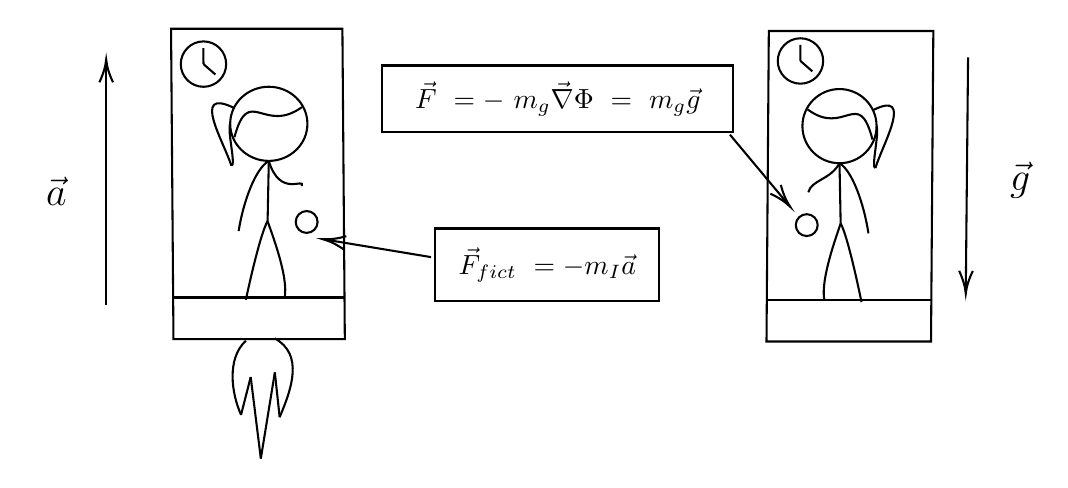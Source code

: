 

\tikzset{every picture/.style={line width=0.75pt}} %set default line width to 0.75pt        

\begin{tikzpicture}[x=0.75pt,y=0.75pt,yscale=-1,xscale=1]
%uncomment if require: \path (0,294.5); %set diagram left start at 0, and has height of 294.5

%Shape: Ellipse [id:dp5247720835968115] 
\draw   (493.42,93.6) .. controls (493.42,83.74) and (501.41,75.74) .. (511.28,75.74) .. controls (521.14,75.74) and (529.14,83.74) .. (529.14,93.6) .. controls (529.14,103.47) and (521.14,111.47) .. (511.28,111.47) .. controls (501.41,111.47) and (493.42,103.47) .. (493.42,93.6) -- cycle ;
%Straight Lines [id:da8134627672975623] 
\draw    (511.28,111.47) -- (511.84,140.49) ;
%Curve Lines [id:da9688542701452454] 
\draw    (511.84,140.49) .. controls (510.72,144.16) and (501.79,167.6) .. (504.02,177.65) ;
%Curve Lines [id:da42282000371090667] 
\draw    (511.84,140.49) .. controls (515.18,146.39) and (520.77,172.81) .. (521.88,178.39) ;
%Curve Lines [id:da2530269422517113] 
\draw    (511.28,111.47) .. controls (517.42,115.13) and (523,130.76) .. (525.23,145.27) ;
%Curve Lines [id:da4520782675840702] 
\draw    (511.28,111.47) .. controls (506.81,119.6) and (497.76,119.45) .. (496.26,125.48) ;
%Curve Lines [id:da3993004957550148] 
\draw    (495.93,85.55) .. controls (513.79,98.95) and (520.49,74.39) .. (527.18,100.06) ;
%Curve Lines [id:da8795957512607879] 
\draw    (527.46,85.89) .. controls (547.56,75.84) and (531.93,102.63) .. (528.58,113.79) ;
%Curve Lines [id:da6952491062370043] 
\draw    (528.58,113.79) .. controls (526.35,113.79) and (530.53,97.29) .. (529.14,93.6) ;
%Shape: Polygon [id:ds5979025111427938] 
\draw   (477.23,47.78) -- (556.49,47.78) -- (555.37,197.37) -- (476.11,197.37) -- cycle ;
%Straight Lines [id:da11423530701251927] 
\draw    (476.11,177.27) -- (555.37,177.27) ;
%Shape: Ellipse [id:dp0294730174322273] 
\draw   (254.92,92.49) .. controls (254.92,82.62) and (246.59,74.63) .. (236.32,74.63) .. controls (226.04,74.63) and (217.71,82.62) .. (217.71,92.49) .. controls (217.71,102.35) and (226.04,110.35) .. (236.32,110.35) .. controls (246.59,110.35) and (254.92,102.35) .. (254.92,92.49) -- cycle ;
%Straight Lines [id:da6747085163283644] 
\draw    (236.32,110.35) -- (235.74,139.37) ;
%Curve Lines [id:da8539342217427686] 
\draw    (235.74,139.37) .. controls (236.9,143.04) and (246.2,166.48) .. (243.88,176.53) ;
%Curve Lines [id:da2528244511267783] 
\draw    (235.74,139.37) .. controls (232.25,145.27) and (226.43,171.69) .. (225.27,177.27) ;
%Curve Lines [id:da9812969421409383] 
\draw    (236.32,110.35) .. controls (229.92,114.02) and (224.11,129.64) .. (221.78,144.16) ;
%Curve Lines [id:da5209902817452925] 
\draw    (236.32,110.35) .. controls (241.76,128.49) and (253.81,117.95) .. (252.3,122.46) ;
%Curve Lines [id:da2279833872834809] 
\draw    (252.31,84.43) .. controls (233.7,97.83) and (226.72,73.27) .. (219.75,98.95) ;
%Curve Lines [id:da6572420705412818] 
\draw    (219.46,84.77) .. controls (198.53,74.72) and (214.81,101.51) .. (218.29,112.68) ;
%Curve Lines [id:da437968359334052] 
\draw    (218.29,112.68) .. controls (220.62,112.68) and (216.26,96.17) .. (217.71,92.49) ;
%Shape: Polygon [id:ds549797097629106] 
\draw   (271.78,46.67) -- (189.22,46.67) -- (190.39,196.25) -- (272.95,196.25) -- cycle ;
%Straight Lines [id:da16999838833780734] 
\draw    (272.95,176.16) -- (190.39,176.16) ;
%Curve Lines [id:da20966345937325803] 
\draw    (225.27,197) .. controls (215.97,205.55) and (218.29,222.3) .. (222.95,232.72) ;
%Curve Lines [id:da11990189580030775] 
\draw    (239.23,195.88) .. controls (253.18,203.69) and (247.36,220.07) .. (241.55,233.83) ;
%Straight Lines [id:da5621928744779998] 
\draw    (241.55,233.83) -- (239.23,212.25) ;
%Straight Lines [id:da4944915696042649] 
\draw    (232.48,253.78) -- (239.23,212.25) ;
%Straight Lines [id:da024279232737980605] 
\draw    (222.95,232.72) -- (227.6,214.48) ;
%Straight Lines [id:da22225061071458807] 
\draw    (232.48,253.78) -- (227.6,214.48) ;
%Straight Lines [id:da9090811913248171] 
\draw [line width=0.75]    (157.97,179.88) -- (157.97,63.55) ;
\draw [shift={(157.97,61.55)}, rotate = 450] [color={rgb, 255:red, 0; green, 0; blue, 0 }  ][line width=0.75]    (10.93,-3.29) .. controls (6.95,-1.4) and (3.31,-0.3) .. (0,0) .. controls (3.31,0.3) and (6.95,1.4) .. (10.93,3.29)   ;
%Straight Lines [id:da9300518916382909] 
\draw [line width=0.75]    (573.23,60.43) -- (572.13,172.3) ;
\draw [shift={(572.12,174.3)}, rotate = 270.56] [color={rgb, 255:red, 0; green, 0; blue, 0 }  ][line width=0.75]    (10.93,-3.29) .. controls (6.95,-1.4) and (3.31,-0.3) .. (0,0) .. controls (3.31,0.3) and (6.95,1.4) .. (10.93,3.29)   ;
%Shape: Ellipse [id:dp5959209877026954] 
\draw   (193.91,63.72) .. controls (193.91,57.68) and (198.81,52.78) .. (204.85,52.78) .. controls (210.89,52.78) and (215.78,57.68) .. (215.78,63.72) .. controls (215.78,69.76) and (210.89,74.65) .. (204.85,74.65) .. controls (198.81,74.65) and (193.91,69.76) .. (193.91,63.72) -- cycle ;
%Straight Lines [id:da5809148230731316] 
\draw    (204.78,55.98) -- (204.85,63.72) ;
%Straight Lines [id:da6549542715820449] 
\draw    (205.62,66.34) ;
%Straight Lines [id:da569085192261527] 
\draw    (204.85,63.72) -- (210.57,68.72) ;
%Shape: Ellipse [id:dp7250739273177036] 
\draw   (481.54,62.21) .. controls (481.54,56.17) and (486.43,51.28) .. (492.47,51.28) .. controls (498.51,51.28) and (503.41,56.17) .. (503.41,62.21) .. controls (503.41,68.25) and (498.51,73.15) .. (492.47,73.15) .. controls (486.43,73.15) and (481.54,68.25) .. (481.54,62.21) -- cycle ;
%Straight Lines [id:da1286223417542367] 
\draw    (492.41,54.47) -- (492.47,62.21) ;
%Straight Lines [id:da20905443139746716] 
\draw    (493.24,64.83) ;
%Straight Lines [id:da5271821709403641] 
\draw    (492.47,62.21) -- (498.2,67.21) ;
%Shape: Circle [id:dp2586501282385272] 
\draw   (249.29,139.78) .. controls (249.29,136.87) and (251.65,134.51) .. (254.56,134.51) .. controls (257.47,134.51) and (259.83,136.87) .. (259.83,139.78) .. controls (259.83,142.69) and (257.47,145.05) .. (254.56,145.05) .. controls (251.65,145.05) and (249.29,142.69) .. (249.29,139.78) -- cycle ;
%Shape: Circle [id:dp7733764873139957] 
\draw   (490.23,141.29) .. controls (490.23,138.38) and (492.59,136.02) .. (495.5,136.02) .. controls (498.41,136.02) and (500.77,138.38) .. (500.77,141.29) .. controls (500.77,144.2) and (498.41,146.56) .. (495.5,146.56) .. controls (492.59,146.56) and (490.23,144.2) .. (490.23,141.29) -- cycle ;
%Straight Lines [id:da20970935140450364] 
\draw    (314.5,156.71) -- (264.32,148.4) ;
\draw [shift={(262.35,148.08)}, rotate = 369.41] [color={rgb, 255:red, 0; green, 0; blue, 0 }  ][line width=0.75]    (10.93,-3.29) .. controls (6.95,-1.4) and (3.31,-0.3) .. (0,0) .. controls (3.31,0.3) and (6.95,1.4) .. (10.93,3.29)   ;
%Straight Lines [id:da7209275748460919] 
\draw    (458.5,97.71) -- (486.22,130.89) ;
\draw [shift={(487.5,132.43)}, rotate = 230.12] [color={rgb, 255:red, 0; green, 0; blue, 0 }  ][line width=0.75]    (10.93,-3.29) .. controls (6.95,-1.4) and (3.31,-0.3) .. (0,0) .. controls (3.31,0.3) and (6.95,1.4) .. (10.93,3.29)   ;

% Text Node
\draw (133.97,125.18) node  [font=\Large]  {$\vec{a}$};
% Text Node
\draw (598.35,119.6) node  [font=\Large]  {$\vec{g}$};
% Text Node
\draw    (316.53,142.91) -- (424.53,142.91) -- (424.53,177.91) -- (316.53,177.91) -- cycle  ;
\draw (370.53,160.41) node   {$\vec{F}_{fict} \ =-m_{I}\vec{a}$};
% Text Node
\draw    (291.03,64.41) -- (460.03,64.41) -- (460.03,96.41) -- (291.03,96.41) -- cycle  ;
\draw (375.53,80.41) node   {$\vec{F} \ =-\ m_{g}\vec{\nabla } \Phi \ =\ m_{g}\vec{g}$};


\end{tikzpicture}